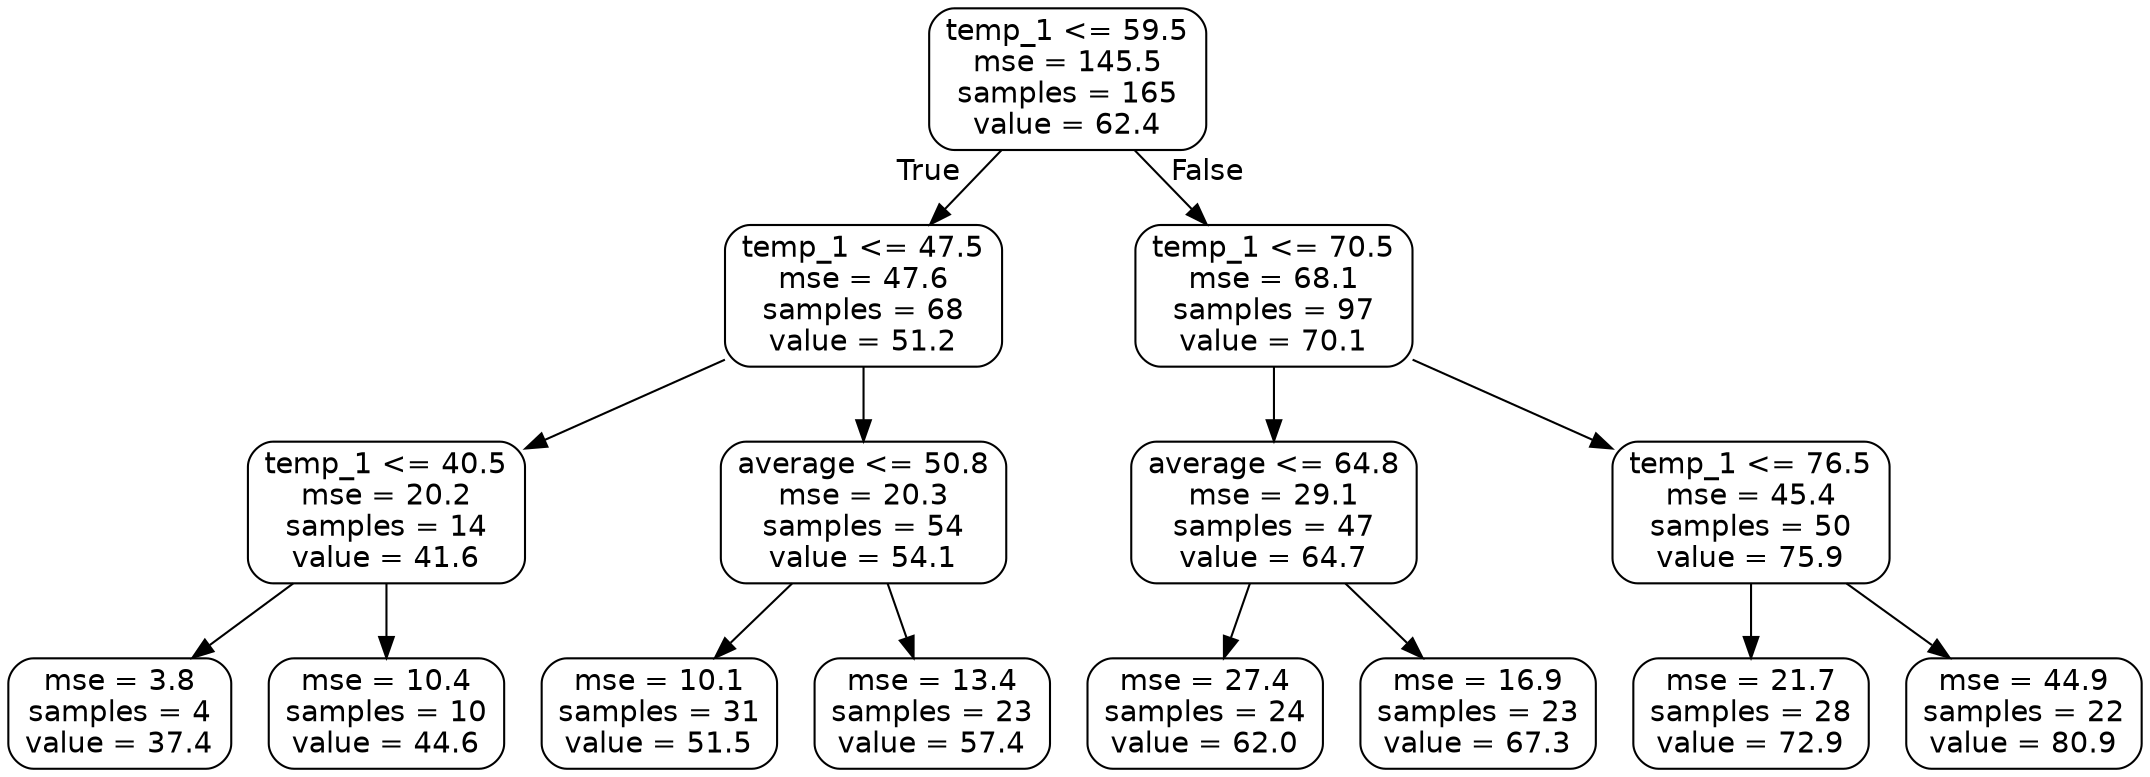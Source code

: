 digraph Tree {
node [shape=box, style="rounded", color="black", fontname=helvetica] ;
edge [fontname=helvetica] ;
0 [label="temp_1 <= 59.5\nmse = 145.5\nsamples = 165\nvalue = 62.4"] ;
1 [label="temp_1 <= 47.5\nmse = 47.6\nsamples = 68\nvalue = 51.2"] ;
0 -> 1 [labeldistance=2.5, labelangle=45, headlabel="True"] ;
2 [label="temp_1 <= 40.5\nmse = 20.2\nsamples = 14\nvalue = 41.6"] ;
1 -> 2 ;
3 [label="mse = 3.8\nsamples = 4\nvalue = 37.4"] ;
2 -> 3 ;
4 [label="mse = 10.4\nsamples = 10\nvalue = 44.6"] ;
2 -> 4 ;
5 [label="average <= 50.8\nmse = 20.3\nsamples = 54\nvalue = 54.1"] ;
1 -> 5 ;
6 [label="mse = 10.1\nsamples = 31\nvalue = 51.5"] ;
5 -> 6 ;
7 [label="mse = 13.4\nsamples = 23\nvalue = 57.4"] ;
5 -> 7 ;
8 [label="temp_1 <= 70.5\nmse = 68.1\nsamples = 97\nvalue = 70.1"] ;
0 -> 8 [labeldistance=2.5, labelangle=-45, headlabel="False"] ;
9 [label="average <= 64.8\nmse = 29.1\nsamples = 47\nvalue = 64.7"] ;
8 -> 9 ;
10 [label="mse = 27.4\nsamples = 24\nvalue = 62.0"] ;
9 -> 10 ;
11 [label="mse = 16.9\nsamples = 23\nvalue = 67.3"] ;
9 -> 11 ;
12 [label="temp_1 <= 76.5\nmse = 45.4\nsamples = 50\nvalue = 75.9"] ;
8 -> 12 ;
13 [label="mse = 21.7\nsamples = 28\nvalue = 72.9"] ;
12 -> 13 ;
14 [label="mse = 44.9\nsamples = 22\nvalue = 80.9"] ;
12 -> 14 ;
}